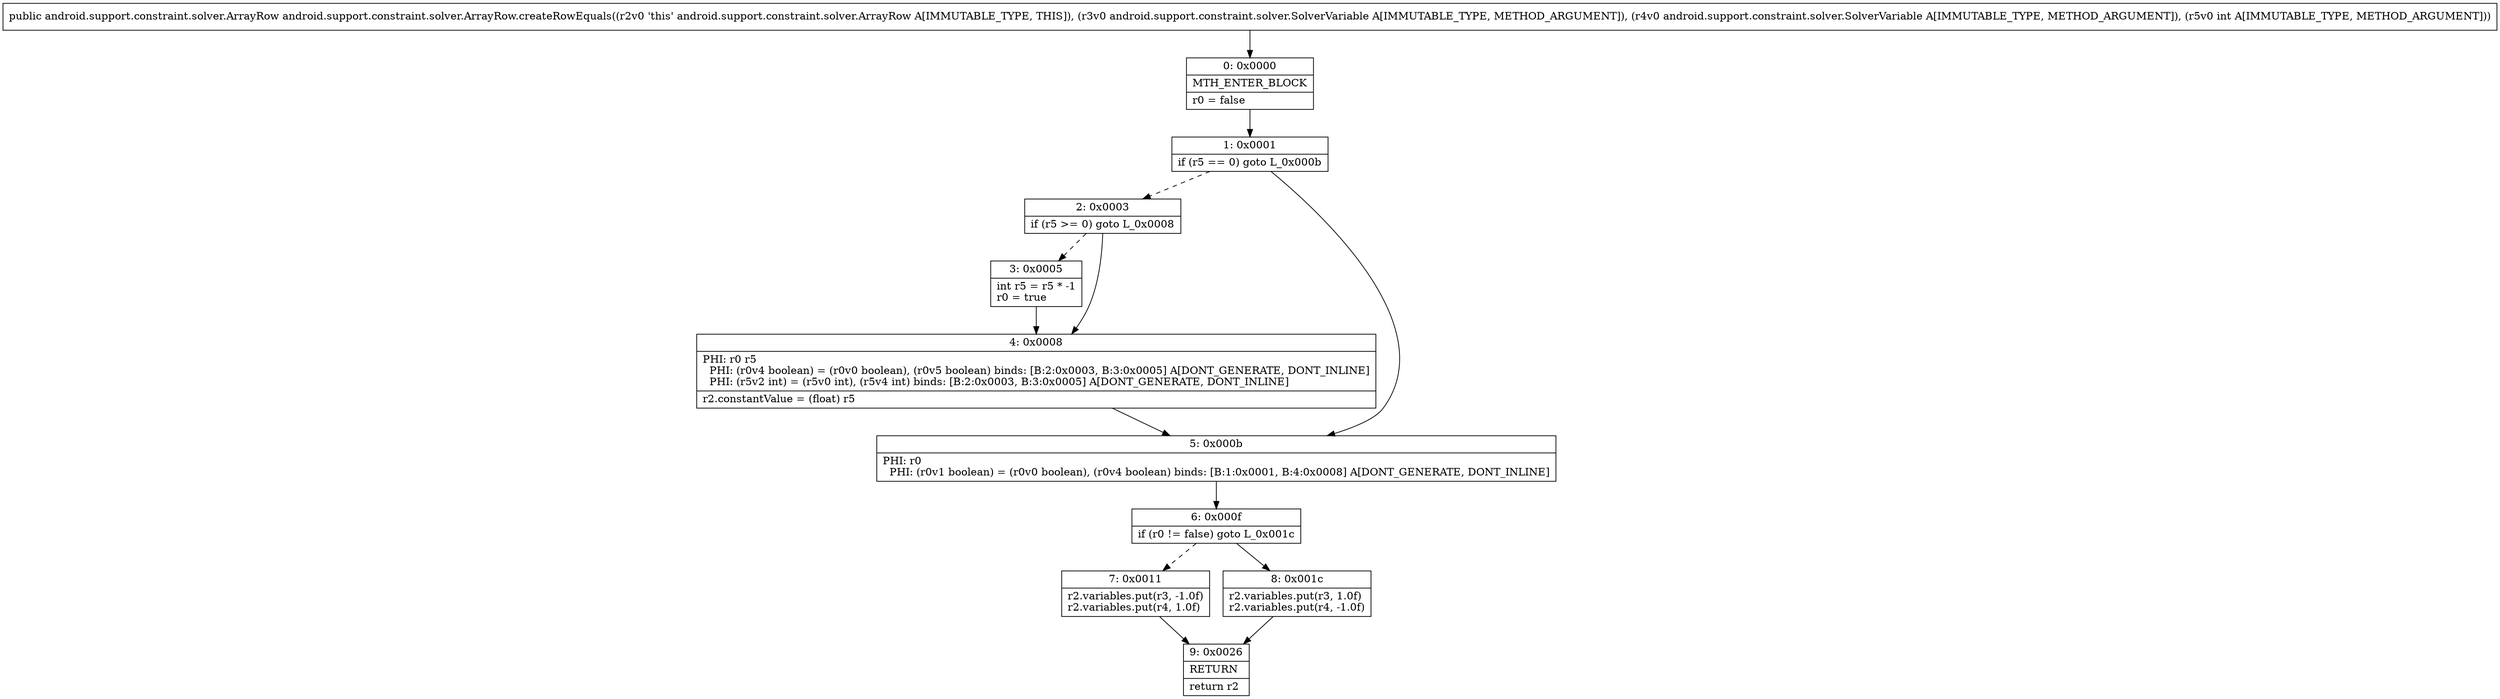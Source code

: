 digraph "CFG forandroid.support.constraint.solver.ArrayRow.createRowEquals(Landroid\/support\/constraint\/solver\/SolverVariable;Landroid\/support\/constraint\/solver\/SolverVariable;I)Landroid\/support\/constraint\/solver\/ArrayRow;" {
Node_0 [shape=record,label="{0\:\ 0x0000|MTH_ENTER_BLOCK\l|r0 = false\l}"];
Node_1 [shape=record,label="{1\:\ 0x0001|if (r5 == 0) goto L_0x000b\l}"];
Node_2 [shape=record,label="{2\:\ 0x0003|if (r5 \>= 0) goto L_0x0008\l}"];
Node_3 [shape=record,label="{3\:\ 0x0005|int r5 = r5 * \-1\lr0 = true\l}"];
Node_4 [shape=record,label="{4\:\ 0x0008|PHI: r0 r5 \l  PHI: (r0v4 boolean) = (r0v0 boolean), (r0v5 boolean) binds: [B:2:0x0003, B:3:0x0005] A[DONT_GENERATE, DONT_INLINE]\l  PHI: (r5v2 int) = (r5v0 int), (r5v4 int) binds: [B:2:0x0003, B:3:0x0005] A[DONT_GENERATE, DONT_INLINE]\l|r2.constantValue = (float) r5\l}"];
Node_5 [shape=record,label="{5\:\ 0x000b|PHI: r0 \l  PHI: (r0v1 boolean) = (r0v0 boolean), (r0v4 boolean) binds: [B:1:0x0001, B:4:0x0008] A[DONT_GENERATE, DONT_INLINE]\l}"];
Node_6 [shape=record,label="{6\:\ 0x000f|if (r0 != false) goto L_0x001c\l}"];
Node_7 [shape=record,label="{7\:\ 0x0011|r2.variables.put(r3, \-1.0f)\lr2.variables.put(r4, 1.0f)\l}"];
Node_8 [shape=record,label="{8\:\ 0x001c|r2.variables.put(r3, 1.0f)\lr2.variables.put(r4, \-1.0f)\l}"];
Node_9 [shape=record,label="{9\:\ 0x0026|RETURN\l|return r2\l}"];
MethodNode[shape=record,label="{public android.support.constraint.solver.ArrayRow android.support.constraint.solver.ArrayRow.createRowEquals((r2v0 'this' android.support.constraint.solver.ArrayRow A[IMMUTABLE_TYPE, THIS]), (r3v0 android.support.constraint.solver.SolverVariable A[IMMUTABLE_TYPE, METHOD_ARGUMENT]), (r4v0 android.support.constraint.solver.SolverVariable A[IMMUTABLE_TYPE, METHOD_ARGUMENT]), (r5v0 int A[IMMUTABLE_TYPE, METHOD_ARGUMENT])) }"];
MethodNode -> Node_0;
Node_0 -> Node_1;
Node_1 -> Node_2[style=dashed];
Node_1 -> Node_5;
Node_2 -> Node_3[style=dashed];
Node_2 -> Node_4;
Node_3 -> Node_4;
Node_4 -> Node_5;
Node_5 -> Node_6;
Node_6 -> Node_7[style=dashed];
Node_6 -> Node_8;
Node_7 -> Node_9;
Node_8 -> Node_9;
}

